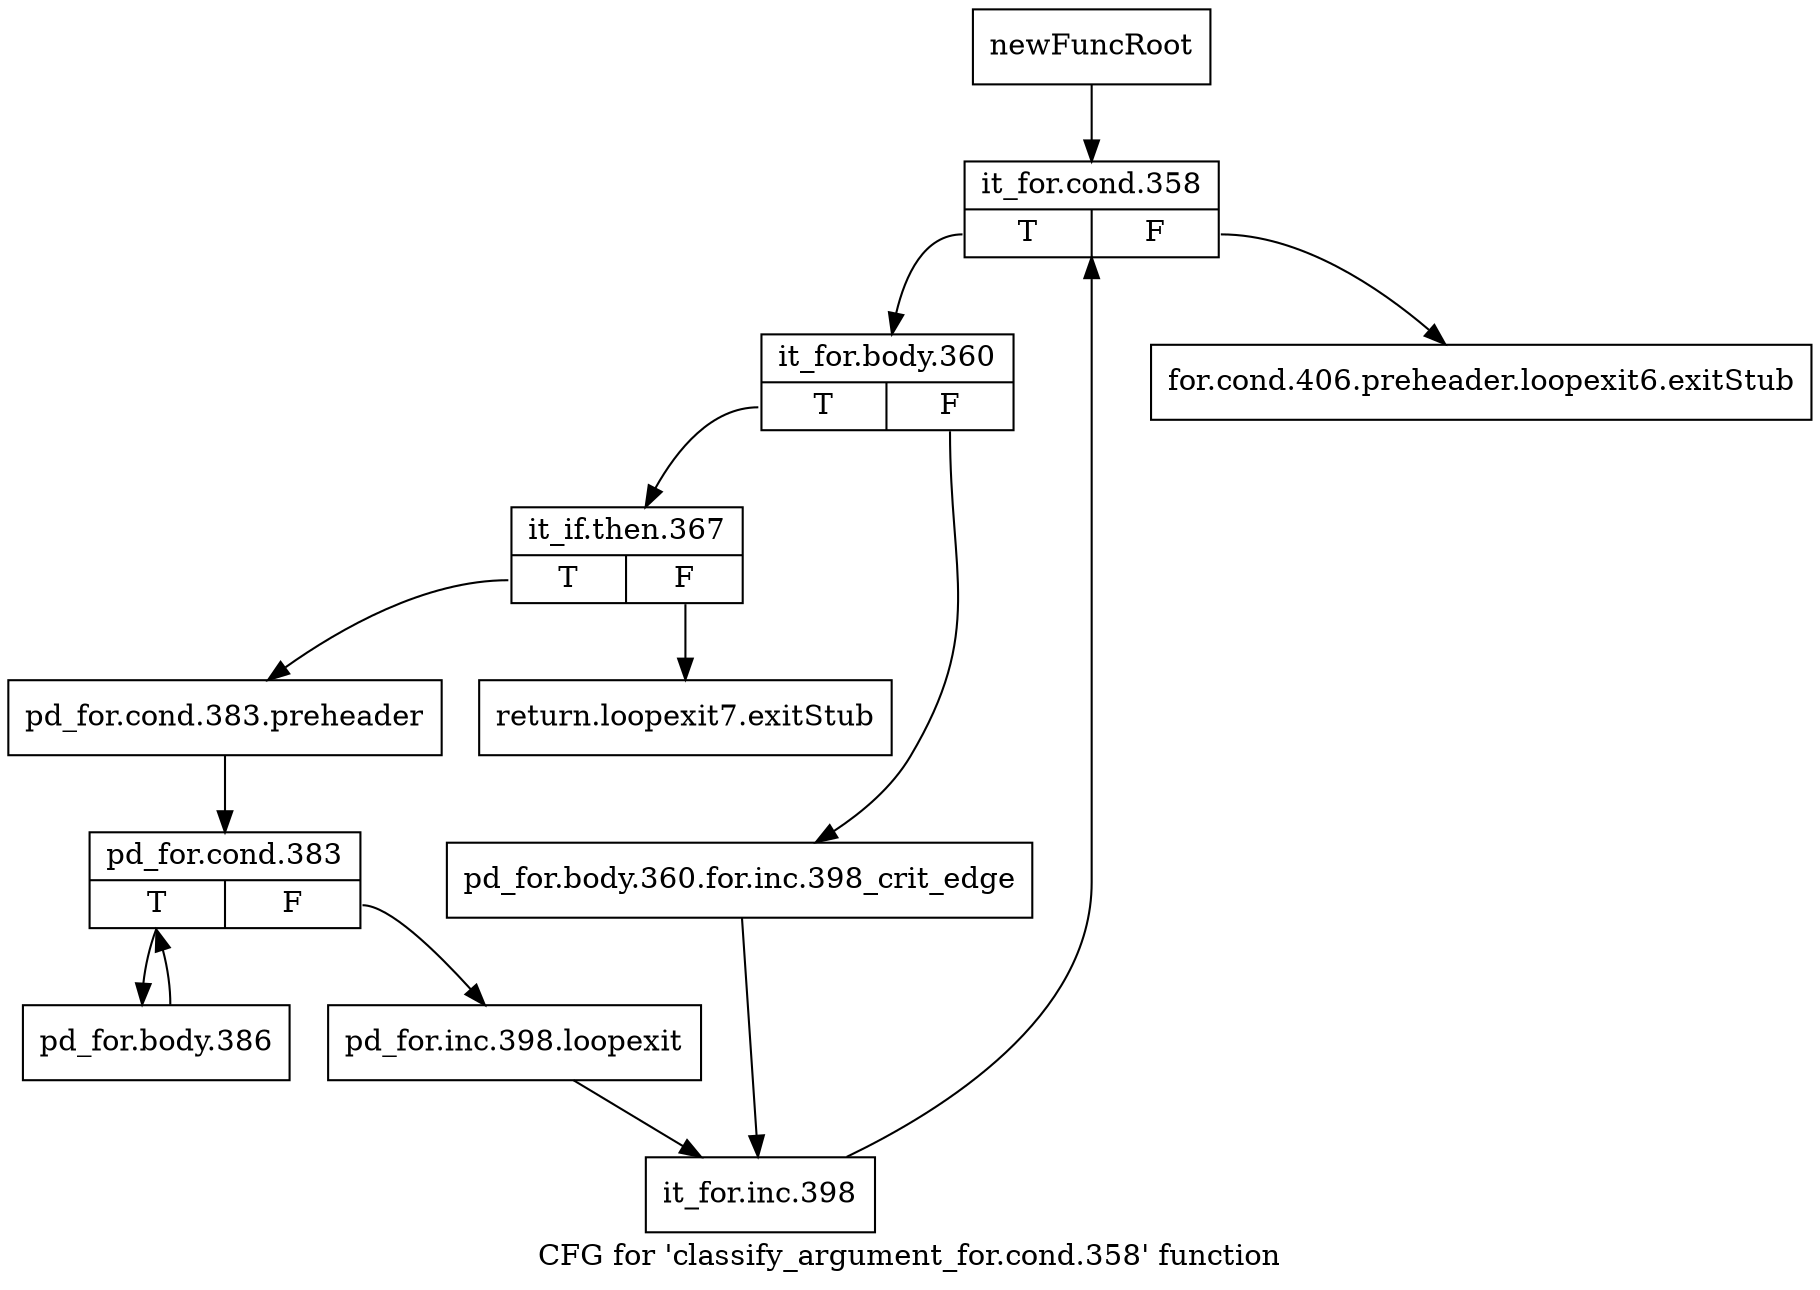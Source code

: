 digraph "CFG for 'classify_argument_for.cond.358' function" {
	label="CFG for 'classify_argument_for.cond.358' function";

	Node0xc708f90 [shape=record,label="{newFuncRoot}"];
	Node0xc708f90 -> Node0xc709080;
	Node0xc708fe0 [shape=record,label="{for.cond.406.preheader.loopexit6.exitStub}"];
	Node0xc709030 [shape=record,label="{return.loopexit7.exitStub}"];
	Node0xc709080 [shape=record,label="{it_for.cond.358|{<s0>T|<s1>F}}"];
	Node0xc709080:s0 -> Node0xc7090d0;
	Node0xc709080:s1 -> Node0xc708fe0;
	Node0xc7090d0 [shape=record,label="{it_for.body.360|{<s0>T|<s1>F}}"];
	Node0xc7090d0:s0 -> Node0xc709170;
	Node0xc7090d0:s1 -> Node0xc709120;
	Node0xc709120 [shape=record,label="{pd_for.body.360.for.inc.398_crit_edge}"];
	Node0xc709120 -> Node0xc7092b0;
	Node0xc709170 [shape=record,label="{it_if.then.367|{<s0>T|<s1>F}}"];
	Node0xc709170:s0 -> Node0xc7091c0;
	Node0xc709170:s1 -> Node0xc709030;
	Node0xc7091c0 [shape=record,label="{pd_for.cond.383.preheader}"];
	Node0xc7091c0 -> Node0xc709210;
	Node0xc709210 [shape=record,label="{pd_for.cond.383|{<s0>T|<s1>F}}"];
	Node0xc709210:s0 -> Node0xc709300;
	Node0xc709210:s1 -> Node0xc709260;
	Node0xc709260 [shape=record,label="{pd_for.inc.398.loopexit}"];
	Node0xc709260 -> Node0xc7092b0;
	Node0xc7092b0 [shape=record,label="{it_for.inc.398}"];
	Node0xc7092b0 -> Node0xc709080;
	Node0xc709300 [shape=record,label="{pd_for.body.386}"];
	Node0xc709300 -> Node0xc709210;
}
